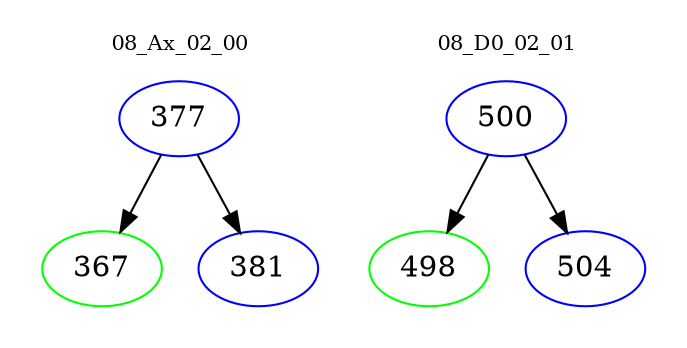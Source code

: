 digraph{
subgraph cluster_0 {
color = white
label = "08_Ax_02_00";
fontsize=10;
T0_377 [label="377", color="blue"]
T0_377 -> T0_367 [color="black"]
T0_367 [label="367", color="green"]
T0_377 -> T0_381 [color="black"]
T0_381 [label="381", color="blue"]
}
subgraph cluster_1 {
color = white
label = "08_D0_02_01";
fontsize=10;
T1_500 [label="500", color="blue"]
T1_500 -> T1_498 [color="black"]
T1_498 [label="498", color="green"]
T1_500 -> T1_504 [color="black"]
T1_504 [label="504", color="blue"]
}
}
